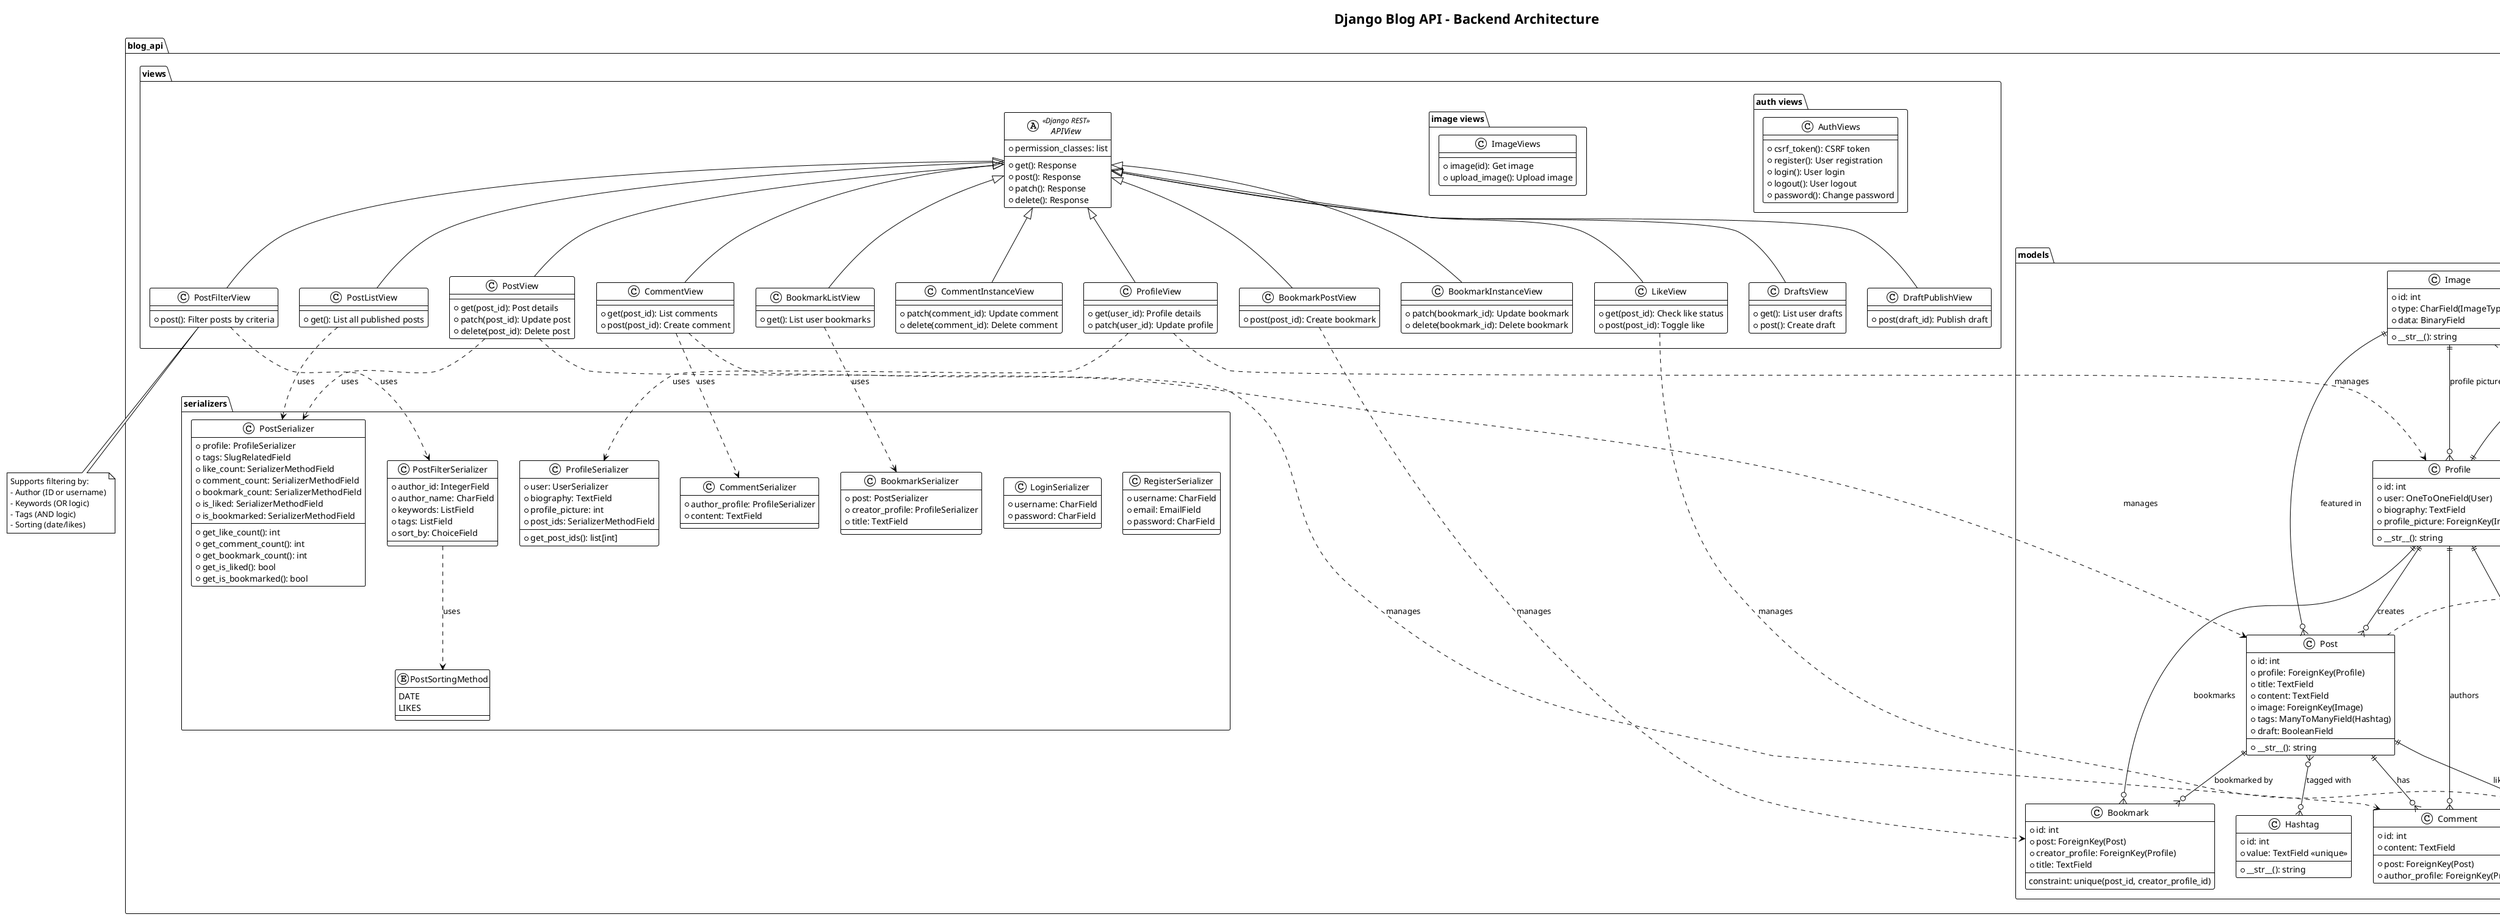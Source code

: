 @startuml Backend Architecture - Blog API
!theme plain

title Django Blog API - Backend Architecture

package "Django Framework" {
    class User <<built-in>> {
        +id: int
        +username: string
        +email: string
        +password: string
        +is_authenticated: bool
    }
}

package "blog_api.models" {
    class Profile {
        +id: int
        +user: OneToOneField(User)
        +biography: TextField
        +profile_picture: ForeignKey(Image)
        --
        +__str__(): string
    }

    class Image {
        +id: int
        +type: CharField(ImageType)
        +data: BinaryField
        --
        +__str__(): string
    }

    class Hashtag {
        +id: int
        +value: TextField <<unique>>
        --
        +__str__(): string
    }

    class Post {
        +id: int
        +profile: ForeignKey(Profile)
        +title: TextField
        +content: TextField
        +image: ForeignKey(Image)
        +tags: ManyToManyField(Hashtag)
        +draft: BooleanField
        --
        +__str__(): string
    }

    class Comment {
        +id: int
        +post: ForeignKey(Post)
        +author_profile: ForeignKey(Profile)
        +content: TextField
    }

    class Like {
        +id: int
        +post: ForeignKey(Post)
        +liker_profile: ForeignKey(Profile)
        --
        constraint: unique(post_id, liker_profile_id)
    }

    class Bookmark {
        +id: int
        +post: ForeignKey(Post)
        +creator_profile: ForeignKey(Profile)
        +title: TextField
        --
        constraint: unique(post_id, creator_profile_id)
    }

    enum ImageType {
        PNG
        JPEG
        SVG
    }
}

package "blog_api.serializers" {
    class RegisterSerializer {
        +username: CharField
        +email: EmailField
        +password: CharField
    }

    class LoginSerializer {
        +username: CharField
        +password: CharField
    }

    class ProfileSerializer {
        +user: UserSerializer
        +biography: TextField
        +profile_picture: int
        +post_ids: SerializerMethodField
        --
        +get_post_ids(): list[int]
    }

    class PostSerializer {
        +profile: ProfileSerializer
        +tags: SlugRelatedField
        +like_count: SerializerMethodField
        +comment_count: SerializerMethodField
        +bookmark_count: SerializerMethodField
        +is_liked: SerializerMethodField
        +is_bookmarked: SerializerMethodField
        --
        +get_like_count(): int
        +get_comment_count(): int
        +get_bookmark_count(): int
        +get_is_liked(): bool
        +get_is_bookmarked(): bool
    }

    class CommentSerializer {
        +author_profile: ProfileSerializer
        +content: TextField
    }

    class BookmarkSerializer {
        +post: PostSerializer
        +creator_profile: ProfileSerializer
        +title: TextField
    }

    class PostFilterSerializer {
        +author_id: IntegerField
        +author_name: CharField
        +keywords: ListField
        +tags: ListField
        +sort_by: ChoiceField
    }

    enum PostSortingMethod {
        DATE
        LIKES
    }
}

package "blog_api.views" {
    abstract class APIView <<Django REST>> {
        +permission_classes: list
        +get(): Response
        +post(): Response
        +patch(): Response
        +delete(): Response
    }

    class PostView {
        +get(post_id): Post details
        +patch(post_id): Update post
        +delete(post_id): Delete post
    }

    class PostListView {
        +get(): List all published posts
    }

    class PostFilterView {
        +post(): Filter posts by criteria
    }

    class ProfileView {
        +get(user_id): Profile details
        +patch(user_id): Update profile
    }

    class CommentView {
        +get(post_id): List comments
        +post(post_id): Create comment
    }

    class CommentInstanceView {
        +patch(comment_id): Update comment
        +delete(comment_id): Delete comment
    }

    class BookmarkPostView {
        +post(post_id): Create bookmark
    }

    class BookmarkListView {
        +get(): List user bookmarks
    }

    class BookmarkInstanceView {
        +patch(bookmark_id): Update bookmark
        +delete(bookmark_id): Delete bookmark
    }

    class LikeView {
        +get(post_id): Check like status
        +post(post_id): Toggle like
    }

    class DraftsView {
        +get(): List user drafts
        +post(): Create draft
    }

    class DraftPublishView {
        +post(draft_id): Publish draft
    }

    package "auth views" {
        class AuthViews {
            +csrf_token(): CSRF token
            +register(): User registration
            +login(): User login
            +logout(): User logout
            +password(): Change password
        }
    }

    package "image views" {
        class ImageViews {
            +image(id): Get image
            +upload_image(): Upload image
        }
    }
}

' Relationships between models
User ||--|| Profile : "one-to-one"
Profile ||--o{ Post : "creates"
Post }o--o{ Hashtag : "tagged with"
Post ||--o{ Comment : "has"
Post ||--o{ Like : "liked by"
Post ||--o{ Bookmark : "bookmarked by"
Profile ||--o{ Comment : "authors"
Profile ||--o{ Like : "likes"
Profile ||--o{ Bookmark : "bookmarks"
Image ||--o{ Post : "featured in"
Image ||--o{ Profile : "profile picture"
Image ..> ImageType : "uses"

' View relationships
APIView <|-- PostView
APIView <|-- PostListView
APIView <|-- PostFilterView
APIView <|-- ProfileView
APIView <|-- CommentView
APIView <|-- CommentInstanceView
APIView <|-- BookmarkPostView
APIView <|-- BookmarkListView
APIView <|-- BookmarkInstanceView
APIView <|-- LikeView
APIView <|-- DraftsView
APIView <|-- DraftPublishView

' Serializer relationships
PostFilterSerializer ..> PostSortingMethod : "uses"

' Views use serializers
PostView ..> PostSerializer : "uses"
PostListView ..> PostSerializer : "uses"
PostFilterView ..> PostFilterSerializer : "uses"
ProfileView ..> ProfileSerializer : "uses"
CommentView ..> CommentSerializer : "uses"
BookmarkListView ..> BookmarkSerializer : "uses"

' Views interact with models
PostView ..> Post : "manages"
ProfileView ..> Profile : "manages"
CommentView ..> Comment : "manages"
LikeView ..> Like : "manages"
BookmarkPostView ..> Bookmark : "manages"

note top of User : Built-in Django User model\nExtended by Profile

note right of Post : Can be draft or published\nSupports tags, comments, likes, bookmarks

note bottom of PostFilterView : Supports filtering by:\n- Author (ID or username)\n- Keywords (OR logic)\n- Tags (AND logic)\n- Sorting (date/likes)

@enduml
